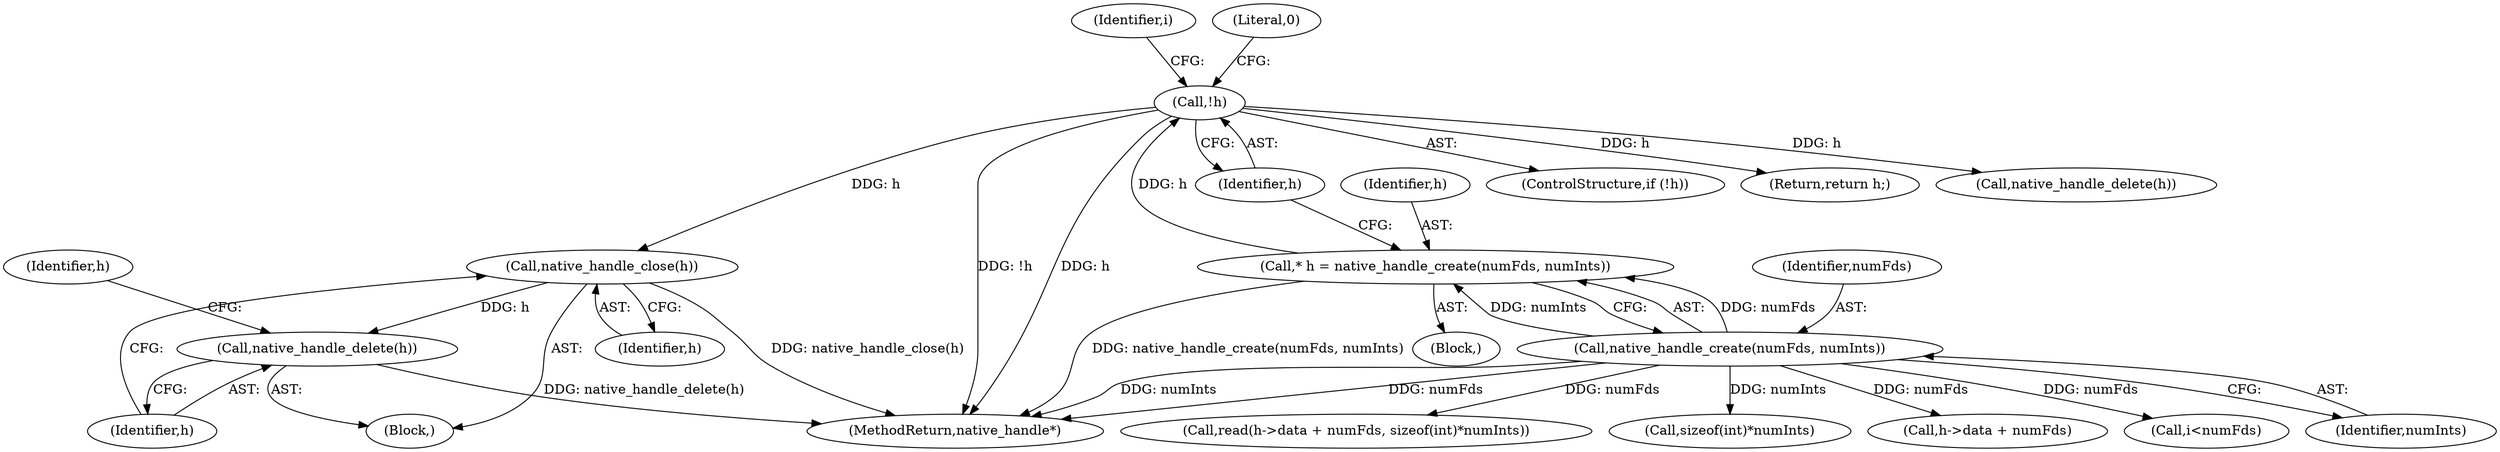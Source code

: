 digraph "0_Android_54cb02ad733fb71b1bdf78590428817fb780aff8@API" {
"1000209" [label="(Call,native_handle_close(h))"];
"1000134" [label="(Call,!h)"];
"1000128" [label="(Call,* h = native_handle_create(numFds, numInts))"];
"1000130" [label="(Call,native_handle_create(numFds, numInts))"];
"1000211" [label="(Call,native_handle_delete(h))"];
"1000130" [label="(Call,native_handle_create(numFds, numInts))"];
"1000142" [label="(Identifier,i)"];
"1000138" [label="(Literal,0)"];
"1000101" [label="(Block,)"];
"1000194" [label="(Call,read(h->data + numFds, sizeof(int)*numInts))"];
"1000212" [label="(Identifier,h)"];
"1000133" [label="(ControlStructure,if (!h))"];
"1000135" [label="(Identifier,h)"];
"1000129" [label="(Identifier,h)"];
"1000208" [label="(Block,)"];
"1000131" [label="(Identifier,numFds)"];
"1000211" [label="(Call,native_handle_delete(h))"];
"1000216" [label="(Return,return h;)"];
"1000200" [label="(Call,sizeof(int)*numInts)"];
"1000128" [label="(Call,* h = native_handle_create(numFds, numInts))"];
"1000195" [label="(Call,h->data + numFds)"];
"1000210" [label="(Identifier,h)"];
"1000218" [label="(MethodReturn,native_handle*)"];
"1000214" [label="(Identifier,h)"];
"1000134" [label="(Call,!h)"];
"1000209" [label="(Call,native_handle_close(h))"];
"1000148" [label="(Call,i<numFds)"];
"1000132" [label="(Identifier,numInts)"];
"1000188" [label="(Call,native_handle_delete(h))"];
"1000209" -> "1000208"  [label="AST: "];
"1000209" -> "1000210"  [label="CFG: "];
"1000210" -> "1000209"  [label="AST: "];
"1000212" -> "1000209"  [label="CFG: "];
"1000209" -> "1000218"  [label="DDG: native_handle_close(h)"];
"1000134" -> "1000209"  [label="DDG: h"];
"1000209" -> "1000211"  [label="DDG: h"];
"1000134" -> "1000133"  [label="AST: "];
"1000134" -> "1000135"  [label="CFG: "];
"1000135" -> "1000134"  [label="AST: "];
"1000138" -> "1000134"  [label="CFG: "];
"1000142" -> "1000134"  [label="CFG: "];
"1000134" -> "1000218"  [label="DDG: !h"];
"1000134" -> "1000218"  [label="DDG: h"];
"1000128" -> "1000134"  [label="DDG: h"];
"1000134" -> "1000188"  [label="DDG: h"];
"1000134" -> "1000216"  [label="DDG: h"];
"1000128" -> "1000101"  [label="AST: "];
"1000128" -> "1000130"  [label="CFG: "];
"1000129" -> "1000128"  [label="AST: "];
"1000130" -> "1000128"  [label="AST: "];
"1000135" -> "1000128"  [label="CFG: "];
"1000128" -> "1000218"  [label="DDG: native_handle_create(numFds, numInts)"];
"1000130" -> "1000128"  [label="DDG: numFds"];
"1000130" -> "1000128"  [label="DDG: numInts"];
"1000130" -> "1000132"  [label="CFG: "];
"1000131" -> "1000130"  [label="AST: "];
"1000132" -> "1000130"  [label="AST: "];
"1000130" -> "1000218"  [label="DDG: numInts"];
"1000130" -> "1000218"  [label="DDG: numFds"];
"1000130" -> "1000148"  [label="DDG: numFds"];
"1000130" -> "1000194"  [label="DDG: numFds"];
"1000130" -> "1000195"  [label="DDG: numFds"];
"1000130" -> "1000200"  [label="DDG: numInts"];
"1000211" -> "1000208"  [label="AST: "];
"1000211" -> "1000212"  [label="CFG: "];
"1000212" -> "1000211"  [label="AST: "];
"1000214" -> "1000211"  [label="CFG: "];
"1000211" -> "1000218"  [label="DDG: native_handle_delete(h)"];
}
